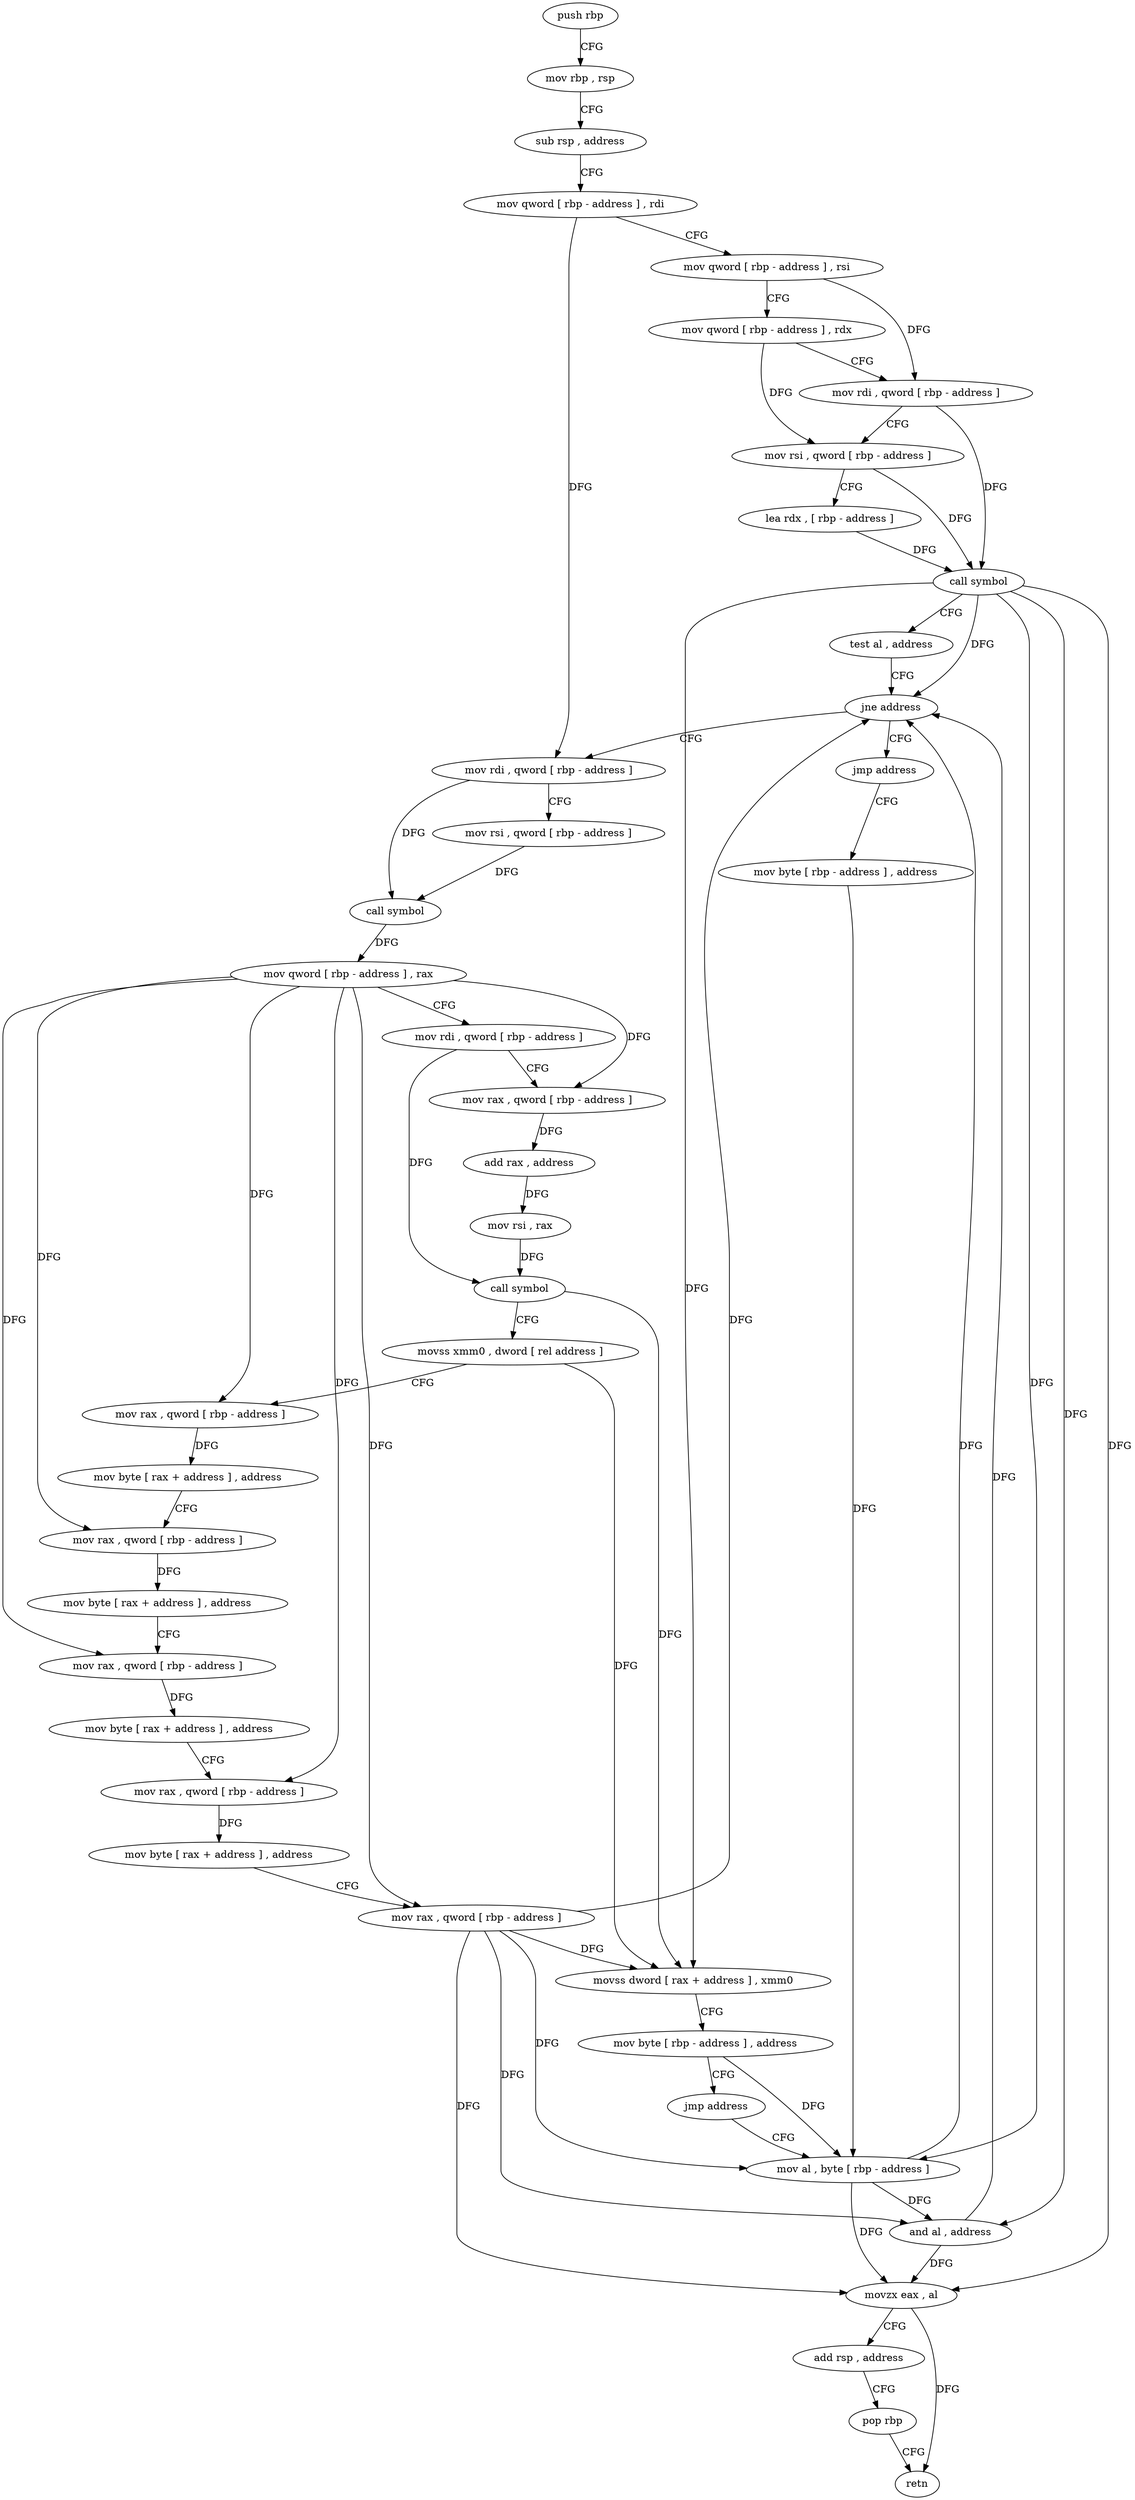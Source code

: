 digraph "func" {
"4271536" [label = "push rbp" ]
"4271537" [label = "mov rbp , rsp" ]
"4271540" [label = "sub rsp , address" ]
"4271544" [label = "mov qword [ rbp - address ] , rdi" ]
"4271548" [label = "mov qword [ rbp - address ] , rsi" ]
"4271552" [label = "mov qword [ rbp - address ] , rdx" ]
"4271556" [label = "mov rdi , qword [ rbp - address ]" ]
"4271560" [label = "mov rsi , qword [ rbp - address ]" ]
"4271564" [label = "lea rdx , [ rbp - address ]" ]
"4271568" [label = "call symbol" ]
"4271573" [label = "test al , address" ]
"4271575" [label = "jne address" ]
"4271586" [label = "mov rdi , qword [ rbp - address ]" ]
"4271581" [label = "jmp address" ]
"4271590" [label = "mov rsi , qword [ rbp - address ]" ]
"4271594" [label = "call symbol" ]
"4271599" [label = "mov qword [ rbp - address ] , rax" ]
"4271603" [label = "mov rdi , qword [ rbp - address ]" ]
"4271607" [label = "mov rax , qword [ rbp - address ]" ]
"4271611" [label = "add rax , address" ]
"4271617" [label = "mov rsi , rax" ]
"4271620" [label = "call symbol" ]
"4271625" [label = "movss xmm0 , dword [ rel address ]" ]
"4271633" [label = "mov rax , qword [ rbp - address ]" ]
"4271637" [label = "mov byte [ rax + address ] , address" ]
"4271641" [label = "mov rax , qword [ rbp - address ]" ]
"4271645" [label = "mov byte [ rax + address ] , address" ]
"4271649" [label = "mov rax , qword [ rbp - address ]" ]
"4271653" [label = "mov byte [ rax + address ] , address" ]
"4271657" [label = "mov rax , qword [ rbp - address ]" ]
"4271661" [label = "mov byte [ rax + address ] , address" ]
"4271665" [label = "mov rax , qword [ rbp - address ]" ]
"4271669" [label = "movss dword [ rax + address ] , xmm0" ]
"4271674" [label = "mov byte [ rbp - address ] , address" ]
"4271678" [label = "jmp address" ]
"4271687" [label = "mov al , byte [ rbp - address ]" ]
"4271683" [label = "mov byte [ rbp - address ] , address" ]
"4271690" [label = "and al , address" ]
"4271692" [label = "movzx eax , al" ]
"4271695" [label = "add rsp , address" ]
"4271699" [label = "pop rbp" ]
"4271700" [label = "retn" ]
"4271536" -> "4271537" [ label = "CFG" ]
"4271537" -> "4271540" [ label = "CFG" ]
"4271540" -> "4271544" [ label = "CFG" ]
"4271544" -> "4271548" [ label = "CFG" ]
"4271544" -> "4271586" [ label = "DFG" ]
"4271548" -> "4271552" [ label = "CFG" ]
"4271548" -> "4271556" [ label = "DFG" ]
"4271552" -> "4271556" [ label = "CFG" ]
"4271552" -> "4271560" [ label = "DFG" ]
"4271556" -> "4271560" [ label = "CFG" ]
"4271556" -> "4271568" [ label = "DFG" ]
"4271560" -> "4271564" [ label = "CFG" ]
"4271560" -> "4271568" [ label = "DFG" ]
"4271564" -> "4271568" [ label = "DFG" ]
"4271568" -> "4271573" [ label = "CFG" ]
"4271568" -> "4271575" [ label = "DFG" ]
"4271568" -> "4271669" [ label = "DFG" ]
"4271568" -> "4271687" [ label = "DFG" ]
"4271568" -> "4271690" [ label = "DFG" ]
"4271568" -> "4271692" [ label = "DFG" ]
"4271573" -> "4271575" [ label = "CFG" ]
"4271575" -> "4271586" [ label = "CFG" ]
"4271575" -> "4271581" [ label = "CFG" ]
"4271586" -> "4271590" [ label = "CFG" ]
"4271586" -> "4271594" [ label = "DFG" ]
"4271581" -> "4271683" [ label = "CFG" ]
"4271590" -> "4271594" [ label = "DFG" ]
"4271594" -> "4271599" [ label = "DFG" ]
"4271599" -> "4271603" [ label = "CFG" ]
"4271599" -> "4271607" [ label = "DFG" ]
"4271599" -> "4271633" [ label = "DFG" ]
"4271599" -> "4271641" [ label = "DFG" ]
"4271599" -> "4271649" [ label = "DFG" ]
"4271599" -> "4271657" [ label = "DFG" ]
"4271599" -> "4271665" [ label = "DFG" ]
"4271603" -> "4271607" [ label = "CFG" ]
"4271603" -> "4271620" [ label = "DFG" ]
"4271607" -> "4271611" [ label = "DFG" ]
"4271611" -> "4271617" [ label = "DFG" ]
"4271617" -> "4271620" [ label = "DFG" ]
"4271620" -> "4271625" [ label = "CFG" ]
"4271620" -> "4271669" [ label = "DFG" ]
"4271625" -> "4271633" [ label = "CFG" ]
"4271625" -> "4271669" [ label = "DFG" ]
"4271633" -> "4271637" [ label = "DFG" ]
"4271637" -> "4271641" [ label = "CFG" ]
"4271641" -> "4271645" [ label = "DFG" ]
"4271645" -> "4271649" [ label = "CFG" ]
"4271649" -> "4271653" [ label = "DFG" ]
"4271653" -> "4271657" [ label = "CFG" ]
"4271657" -> "4271661" [ label = "DFG" ]
"4271661" -> "4271665" [ label = "CFG" ]
"4271665" -> "4271669" [ label = "DFG" ]
"4271665" -> "4271575" [ label = "DFG" ]
"4271665" -> "4271687" [ label = "DFG" ]
"4271665" -> "4271690" [ label = "DFG" ]
"4271665" -> "4271692" [ label = "DFG" ]
"4271669" -> "4271674" [ label = "CFG" ]
"4271674" -> "4271678" [ label = "CFG" ]
"4271674" -> "4271687" [ label = "DFG" ]
"4271678" -> "4271687" [ label = "CFG" ]
"4271687" -> "4271690" [ label = "DFG" ]
"4271687" -> "4271575" [ label = "DFG" ]
"4271687" -> "4271692" [ label = "DFG" ]
"4271683" -> "4271687" [ label = "DFG" ]
"4271690" -> "4271692" [ label = "DFG" ]
"4271690" -> "4271575" [ label = "DFG" ]
"4271692" -> "4271695" [ label = "CFG" ]
"4271692" -> "4271700" [ label = "DFG" ]
"4271695" -> "4271699" [ label = "CFG" ]
"4271699" -> "4271700" [ label = "CFG" ]
}
